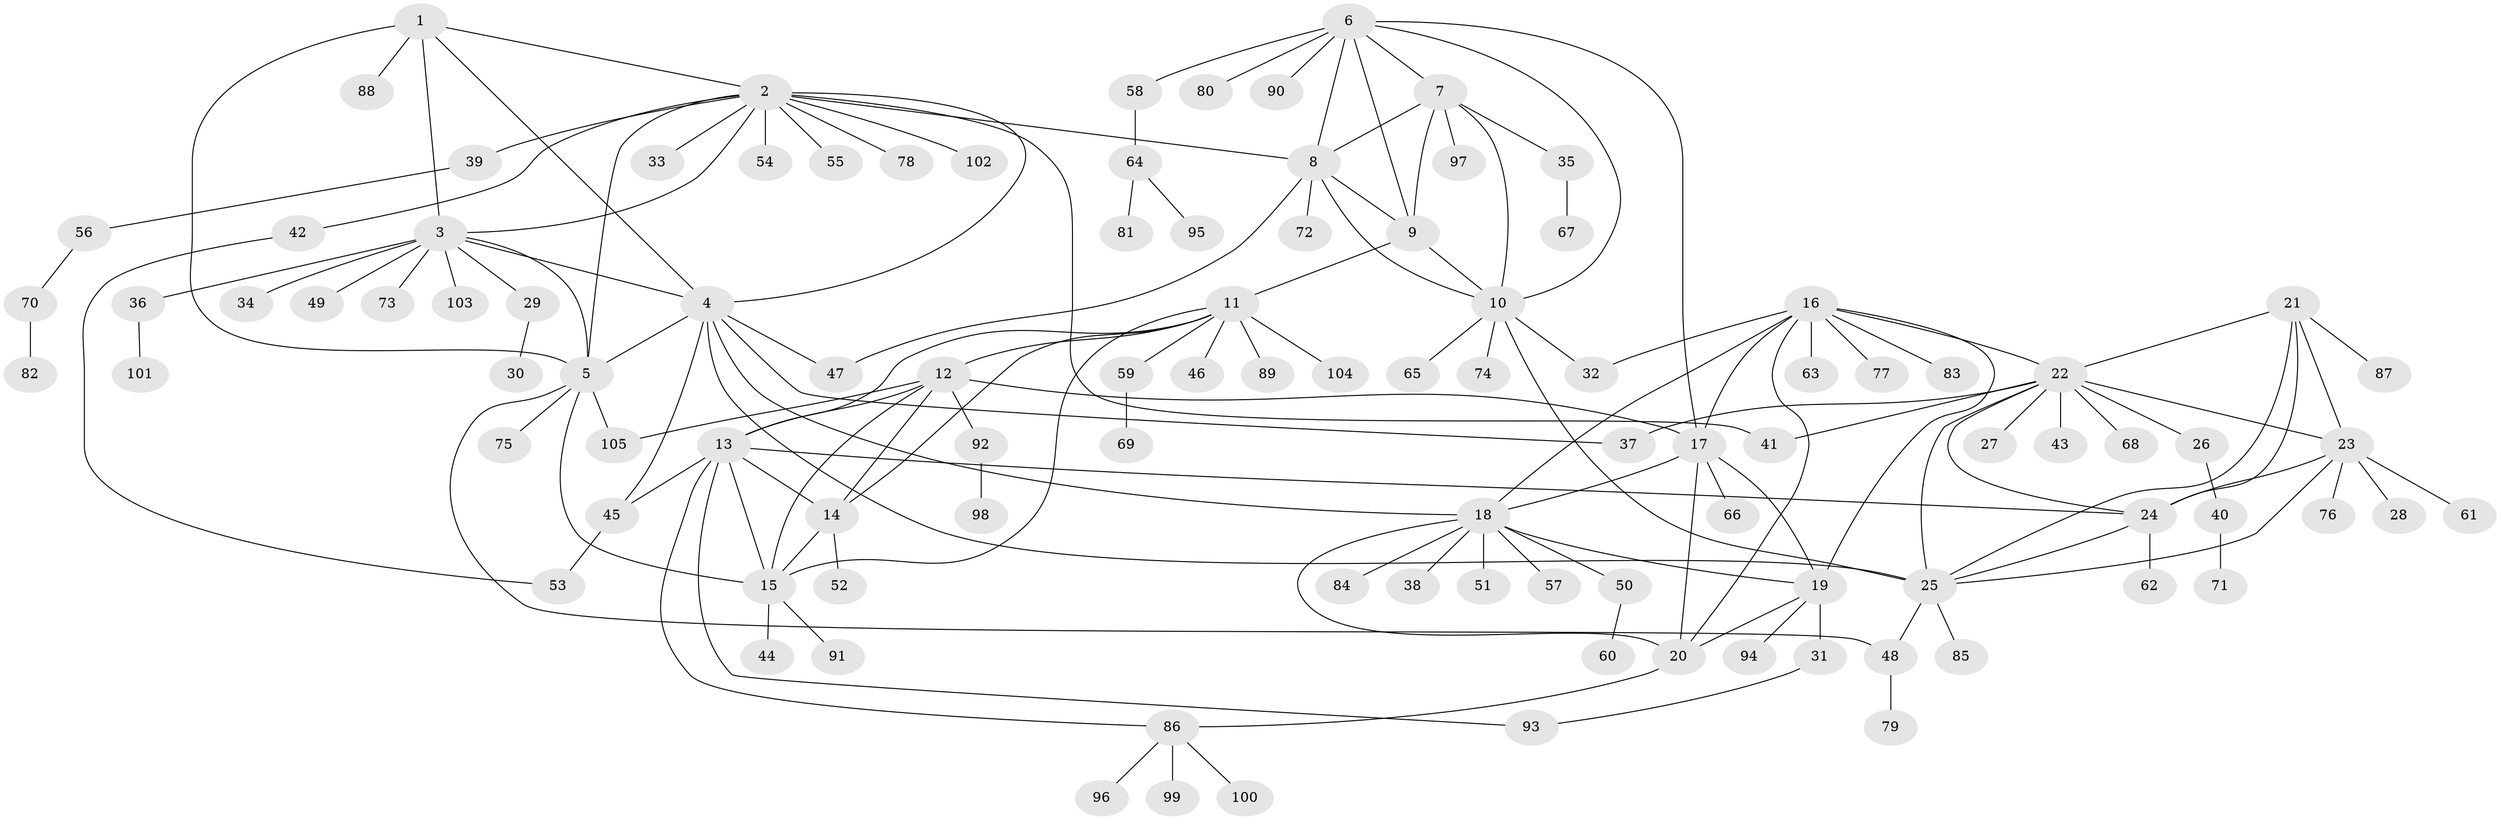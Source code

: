 // coarse degree distribution, {10: 0.07692307692307693, 4: 0.057692307692307696, 5: 0.019230769230769232, 1: 0.7307692307692307, 2: 0.07692307692307693, 12: 0.019230769230769232, 9: 0.019230769230769232}
// Generated by graph-tools (version 1.1) at 2025/57/03/04/25 21:57:32]
// undirected, 105 vertices, 150 edges
graph export_dot {
graph [start="1"]
  node [color=gray90,style=filled];
  1;
  2;
  3;
  4;
  5;
  6;
  7;
  8;
  9;
  10;
  11;
  12;
  13;
  14;
  15;
  16;
  17;
  18;
  19;
  20;
  21;
  22;
  23;
  24;
  25;
  26;
  27;
  28;
  29;
  30;
  31;
  32;
  33;
  34;
  35;
  36;
  37;
  38;
  39;
  40;
  41;
  42;
  43;
  44;
  45;
  46;
  47;
  48;
  49;
  50;
  51;
  52;
  53;
  54;
  55;
  56;
  57;
  58;
  59;
  60;
  61;
  62;
  63;
  64;
  65;
  66;
  67;
  68;
  69;
  70;
  71;
  72;
  73;
  74;
  75;
  76;
  77;
  78;
  79;
  80;
  81;
  82;
  83;
  84;
  85;
  86;
  87;
  88;
  89;
  90;
  91;
  92;
  93;
  94;
  95;
  96;
  97;
  98;
  99;
  100;
  101;
  102;
  103;
  104;
  105;
  1 -- 2;
  1 -- 3;
  1 -- 4;
  1 -- 5;
  1 -- 88;
  2 -- 3;
  2 -- 4;
  2 -- 5;
  2 -- 8;
  2 -- 33;
  2 -- 39;
  2 -- 41;
  2 -- 42;
  2 -- 54;
  2 -- 55;
  2 -- 78;
  2 -- 102;
  3 -- 4;
  3 -- 5;
  3 -- 29;
  3 -- 34;
  3 -- 36;
  3 -- 49;
  3 -- 73;
  3 -- 103;
  4 -- 5;
  4 -- 18;
  4 -- 25;
  4 -- 37;
  4 -- 45;
  4 -- 47;
  5 -- 15;
  5 -- 48;
  5 -- 75;
  5 -- 105;
  6 -- 7;
  6 -- 8;
  6 -- 9;
  6 -- 10;
  6 -- 17;
  6 -- 58;
  6 -- 80;
  6 -- 90;
  7 -- 8;
  7 -- 9;
  7 -- 10;
  7 -- 35;
  7 -- 97;
  8 -- 9;
  8 -- 10;
  8 -- 47;
  8 -- 72;
  9 -- 10;
  9 -- 11;
  10 -- 25;
  10 -- 32;
  10 -- 65;
  10 -- 74;
  11 -- 12;
  11 -- 13;
  11 -- 14;
  11 -- 15;
  11 -- 46;
  11 -- 59;
  11 -- 89;
  11 -- 104;
  12 -- 13;
  12 -- 14;
  12 -- 15;
  12 -- 17;
  12 -- 92;
  12 -- 105;
  13 -- 14;
  13 -- 15;
  13 -- 24;
  13 -- 45;
  13 -- 86;
  13 -- 93;
  14 -- 15;
  14 -- 52;
  15 -- 44;
  15 -- 91;
  16 -- 17;
  16 -- 18;
  16 -- 19;
  16 -- 20;
  16 -- 22;
  16 -- 32;
  16 -- 63;
  16 -- 77;
  16 -- 83;
  17 -- 18;
  17 -- 19;
  17 -- 20;
  17 -- 66;
  18 -- 19;
  18 -- 20;
  18 -- 38;
  18 -- 50;
  18 -- 51;
  18 -- 57;
  18 -- 84;
  19 -- 20;
  19 -- 31;
  19 -- 94;
  20 -- 86;
  21 -- 22;
  21 -- 23;
  21 -- 24;
  21 -- 25;
  21 -- 87;
  22 -- 23;
  22 -- 24;
  22 -- 25;
  22 -- 26;
  22 -- 27;
  22 -- 37;
  22 -- 41;
  22 -- 43;
  22 -- 68;
  23 -- 24;
  23 -- 25;
  23 -- 28;
  23 -- 61;
  23 -- 76;
  24 -- 25;
  24 -- 62;
  25 -- 48;
  25 -- 85;
  26 -- 40;
  29 -- 30;
  31 -- 93;
  35 -- 67;
  36 -- 101;
  39 -- 56;
  40 -- 71;
  42 -- 53;
  45 -- 53;
  48 -- 79;
  50 -- 60;
  56 -- 70;
  58 -- 64;
  59 -- 69;
  64 -- 81;
  64 -- 95;
  70 -- 82;
  86 -- 96;
  86 -- 99;
  86 -- 100;
  92 -- 98;
}
